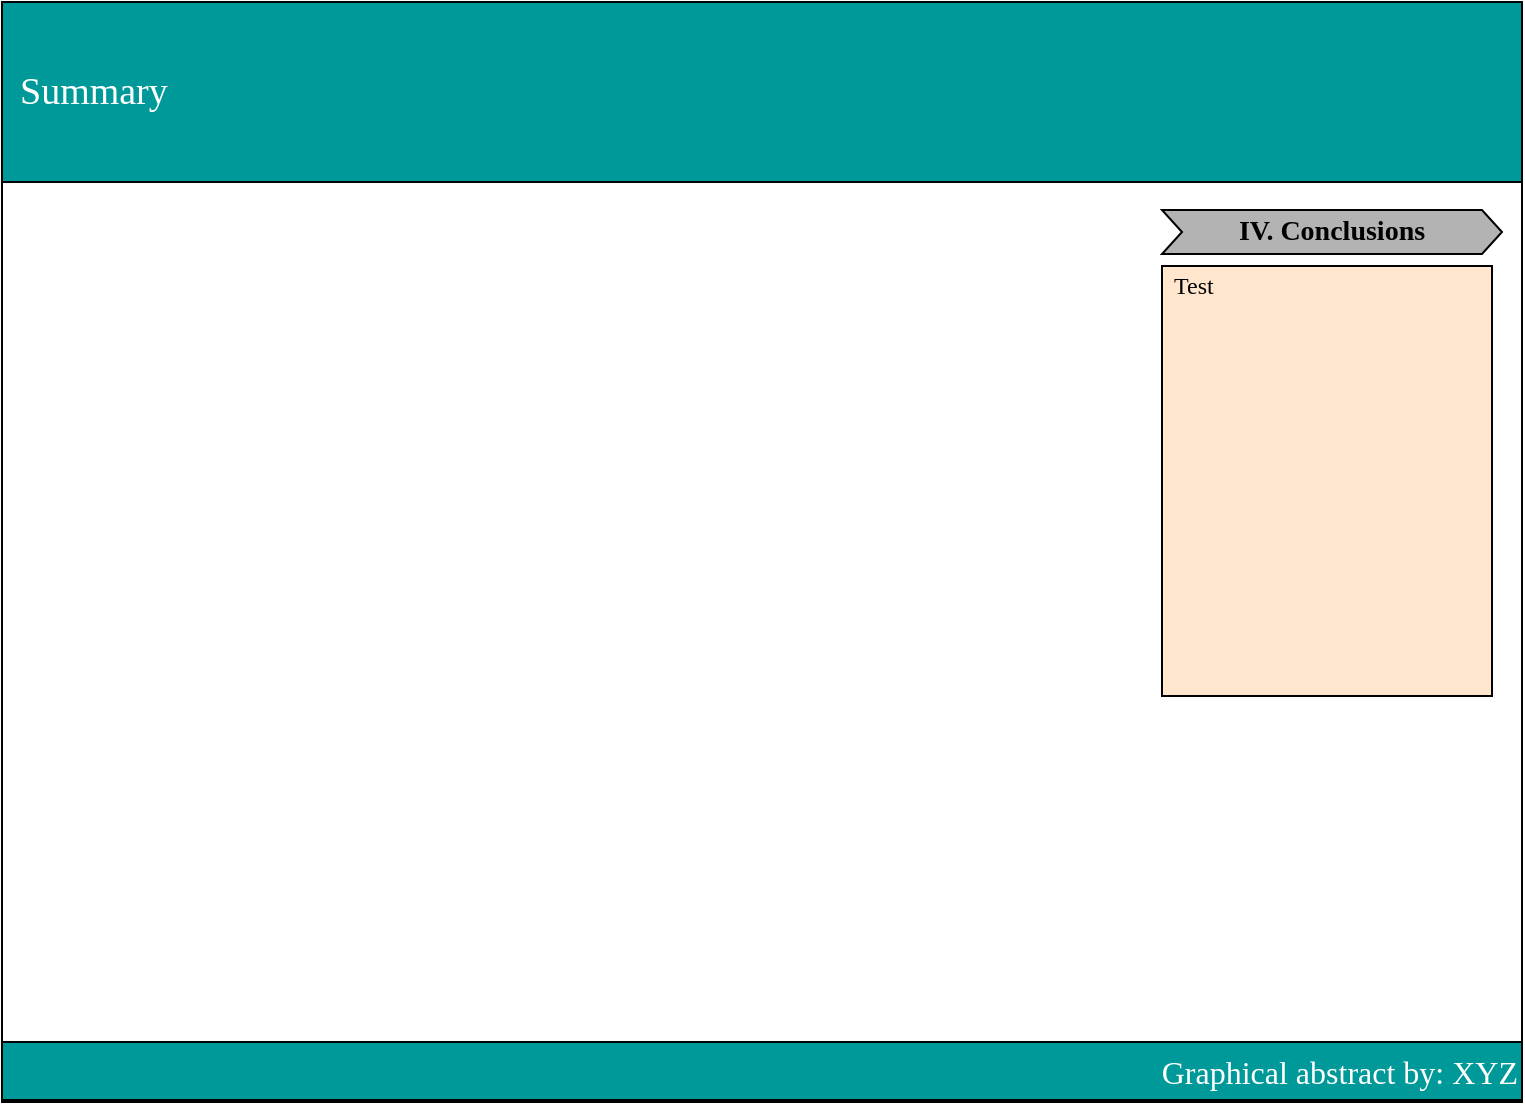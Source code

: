 <mxfile version="19.0.3" type="device"><diagram id="aGvcST0irnQvwhpgp_GD" name="Page-1"><mxGraphModel dx="1106" dy="947" grid="1" gridSize="10" guides="1" tooltips="1" connect="1" arrows="1" fold="1" page="1" pageScale="1" pageWidth="827" pageHeight="1169" math="0" shadow="0"><root><mxCell id="0"/><mxCell id="1" parent="0"/><mxCell id="fWcRpyOjP5oud9BDb49e-6" value="" style="rounded=0;whiteSpace=wrap;html=1;" parent="1" vertex="1"><mxGeometry x="40" y="10" width="760" height="550" as="geometry"/></mxCell><mxCell id="fWcRpyOjP5oud9BDb49e-7" value="&lt;div style=&quot;text-align: left&quot;&gt;&lt;br&gt;&lt;/div&gt;" style="rounded=0;whiteSpace=wrap;html=1;fillColor=#009999;" parent="1" vertex="1"><mxGeometry x="40" y="10" width="760" height="90" as="geometry"/></mxCell><mxCell id="fWcRpyOjP5oud9BDb49e-9" value="" style="rounded=0;whiteSpace=wrap;html=1;strokeWidth=1;fillColor=#FFE6CC;" parent="1" vertex="1"><mxGeometry x="620" y="142" width="165" height="215" as="geometry"/></mxCell><mxCell id="fWcRpyOjP5oud9BDb49e-12" value="" style="html=1;shadow=0;dashed=0;align=center;verticalAlign=middle;shape=mxgraph.arrows2.arrow;dy=0;dx=10;notch=10;fillColor=#B3B3B3;" parent="1" vertex="1"><mxGeometry x="620" y="114" width="170" height="22" as="geometry"/></mxCell><mxCell id="fWcRpyOjP5oud9BDb49e-11" value="&lt;font face=&quot;Times New Roman&quot; style=&quot;font-size: 14px&quot;&gt;&lt;b&gt;IV. Conclusions&lt;/b&gt;&lt;/font&gt;" style="text;html=1;strokeColor=none;fillColor=none;align=center;verticalAlign=middle;whiteSpace=wrap;rounded=0;fontSize=18;" parent="1" vertex="1"><mxGeometry x="640" y="114" width="130" height="17.29" as="geometry"/></mxCell><mxCell id="fWcRpyOjP5oud9BDb49e-13" value="&lt;font face=&quot;Times New Roman&quot;&gt;Test&lt;br&gt;&lt;/font&gt;" style="text;whiteSpace=wrap;html=1;fontColor=#000000;" parent="1" vertex="1"><mxGeometry x="624" y="138" width="156" height="60" as="geometry"/></mxCell><mxCell id="fWcRpyOjP5oud9BDb49e-14" value="&lt;font style=&quot;font-size: 19px&quot;&gt;Summary&lt;/font&gt;" style="text;html=1;strokeColor=none;fillColor=none;align=left;verticalAlign=middle;whiteSpace=wrap;rounded=0;shadow=0;fontFamily=Times New Roman;fontSize=15;fontColor=#FFFFFF;" parent="1" vertex="1"><mxGeometry x="47" y="25" width="653" height="60" as="geometry"/></mxCell><mxCell id="fWcRpyOjP5oud9BDb49e-20" value="&lt;div style=&quot;text-align: left&quot;&gt;&lt;br&gt;&lt;/div&gt;" style="rounded=0;whiteSpace=wrap;html=1;fillColor=#009999;" parent="1" vertex="1"><mxGeometry x="40" y="530" width="760" height="29" as="geometry"/></mxCell><mxCell id="fWcRpyOjP5oud9BDb49e-21" value="&lt;font style=&quot;font-size: 16px&quot;&gt;Graphical abstract by: XYZ&lt;/font&gt;" style="text;html=1;strokeColor=none;fillColor=none;align=right;verticalAlign=middle;whiteSpace=wrap;rounded=0;shadow=0;fontFamily=Times New Roman;fontSize=15;fontColor=#FFFFFF;" parent="1" vertex="1"><mxGeometry x="47" y="539.5" width="753" height="10" as="geometry"/></mxCell></root></mxGraphModel></diagram></mxfile>